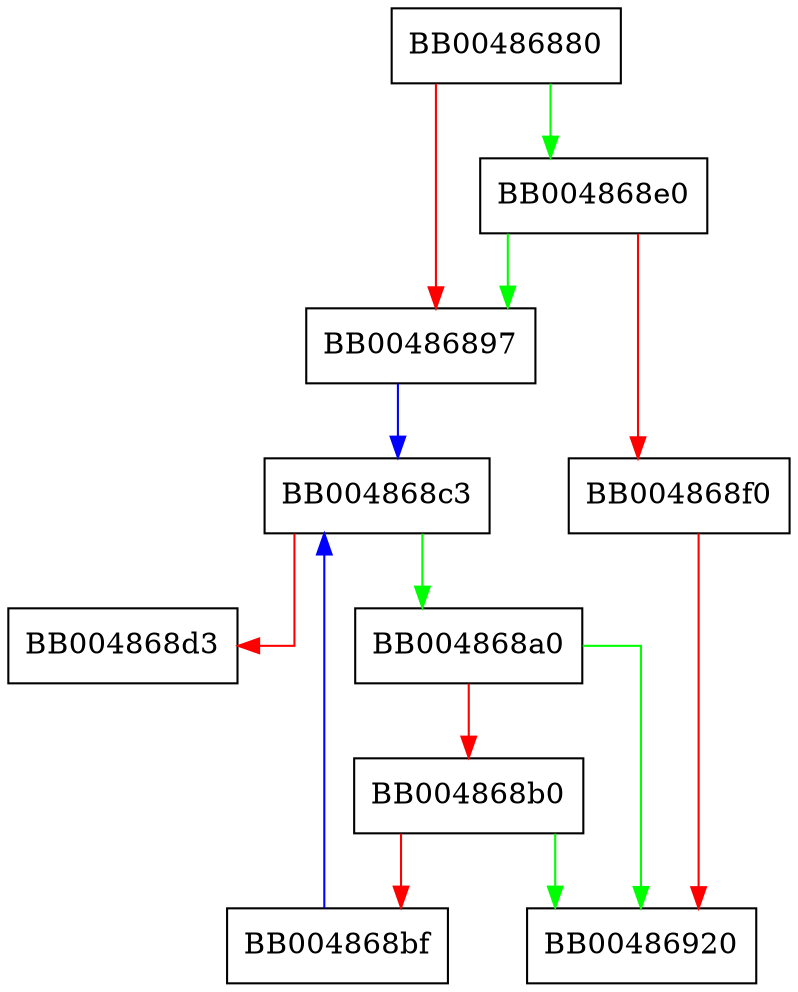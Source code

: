 digraph ct_move_scts {
  node [shape="box"];
  graph [splines=ortho];
  BB00486880 -> BB004868e0 [color="green"];
  BB00486880 -> BB00486897 [color="red"];
  BB00486897 -> BB004868c3 [color="blue"];
  BB004868a0 -> BB00486920 [color="green"];
  BB004868a0 -> BB004868b0 [color="red"];
  BB004868b0 -> BB00486920 [color="green"];
  BB004868b0 -> BB004868bf [color="red"];
  BB004868bf -> BB004868c3 [color="blue"];
  BB004868c3 -> BB004868a0 [color="green"];
  BB004868c3 -> BB004868d3 [color="red"];
  BB004868e0 -> BB00486897 [color="green"];
  BB004868e0 -> BB004868f0 [color="red"];
  BB004868f0 -> BB00486920 [color="red"];
}